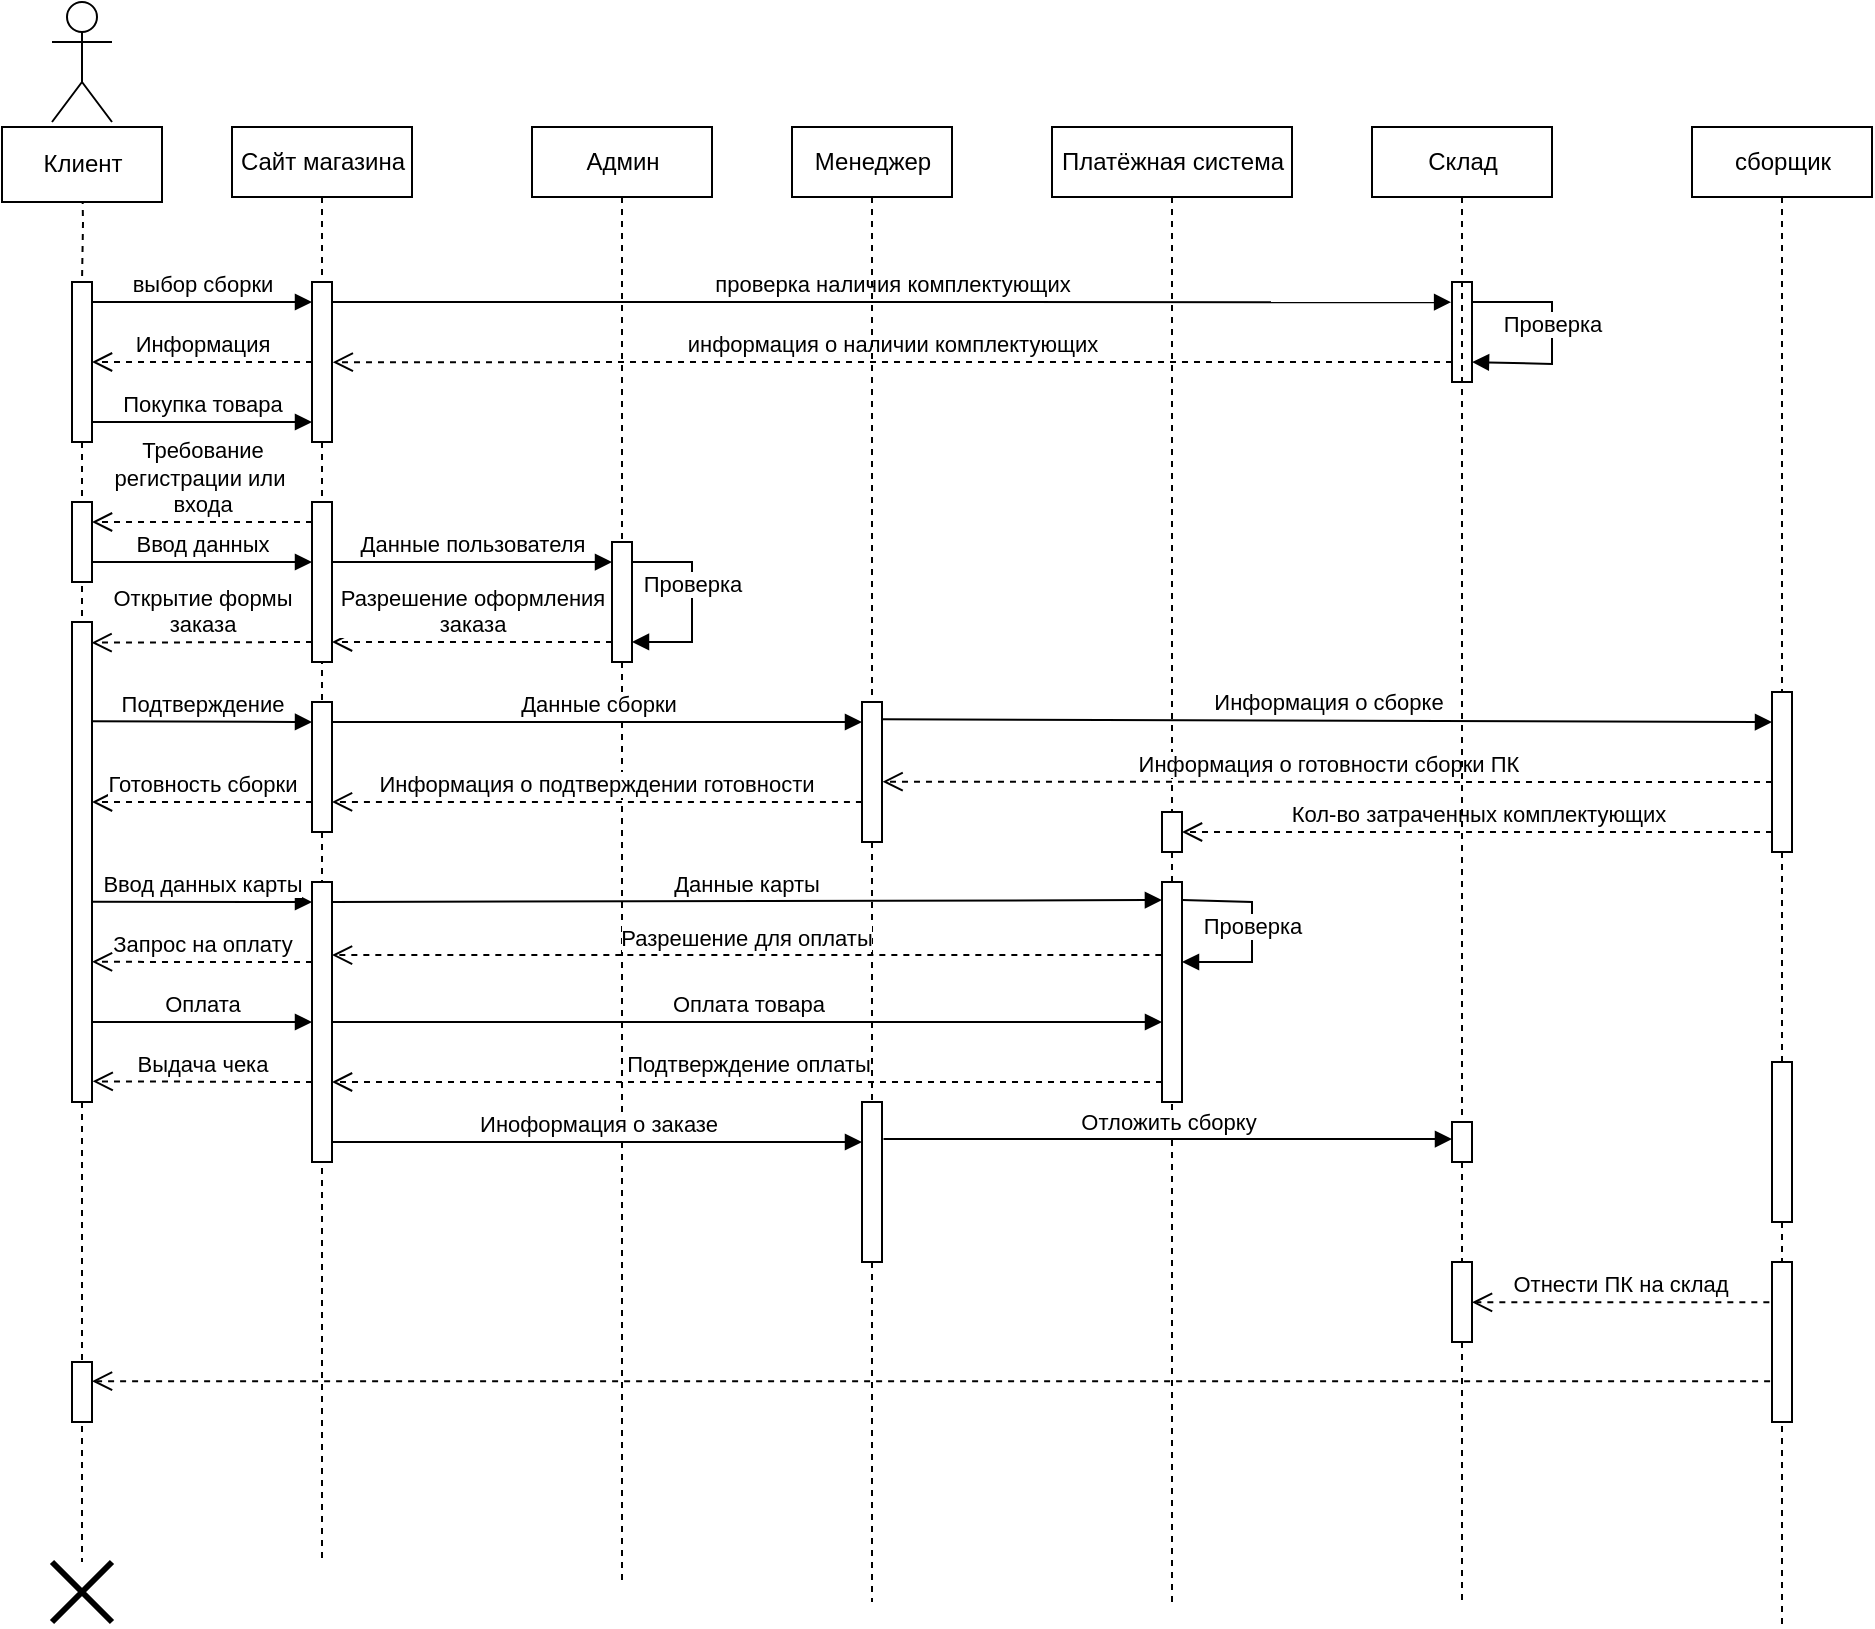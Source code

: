 <mxfile version="20.6.0" type="device"><diagram id="BouKs0WgMKjtlyip9SaY" name="Страница 1"><mxGraphModel dx="2033" dy="689" grid="1" gridSize="10" guides="1" tooltips="1" connect="1" arrows="1" fold="1" page="0" pageScale="1" pageWidth="827" pageHeight="1169" math="0" shadow="0"><root><mxCell id="0"/><mxCell id="1" parent="0"/><mxCell id="A7tu7Sk_aALmsSHh0as_-598" style="edgeStyle=orthogonalEdgeStyle;rounded=0;orthogonalLoop=1;jettySize=auto;html=1;endArrow=none;endFill=0;dashed=1;startArrow=none;" edge="1" parent="1" source="A7tu7Sk_aALmsSHh0as_-609"><mxGeometry relative="1" as="geometry"><mxPoint x="400" y="1370" as="targetPoint"/></mxGeometry></mxCell><mxCell id="A7tu7Sk_aALmsSHh0as_-599" style="edgeStyle=orthogonalEdgeStyle;rounded=0;orthogonalLoop=1;jettySize=auto;html=1;dashed=1;endArrow=none;endFill=0;startArrow=none;" edge="1" parent="1" source="A7tu7Sk_aALmsSHh0as_-645"><mxGeometry relative="1" as="geometry"><mxPoint x="520" y="1370" as="targetPoint"/></mxGeometry></mxCell><mxCell id="A7tu7Sk_aALmsSHh0as_-600" value="Сайт магазина" style="html=1;" vertex="1" parent="1"><mxGeometry x="475" y="652.5" width="90" height="35" as="geometry"/></mxCell><mxCell id="A7tu7Sk_aALmsSHh0as_-601" style="edgeStyle=orthogonalEdgeStyle;rounded=0;orthogonalLoop=1;jettySize=auto;html=1;dashed=1;endArrow=none;endFill=0;startArrow=none;" edge="1" parent="1" source="A7tu7Sk_aALmsSHh0as_-621"><mxGeometry relative="1" as="geometry"><mxPoint x="670" y="1380" as="targetPoint"/></mxGeometry></mxCell><mxCell id="A7tu7Sk_aALmsSHh0as_-602" value="Админ" style="html=1;" vertex="1" parent="1"><mxGeometry x="625" y="652.5" width="90" height="35" as="geometry"/></mxCell><mxCell id="A7tu7Sk_aALmsSHh0as_-603" style="edgeStyle=orthogonalEdgeStyle;rounded=0;orthogonalLoop=1;jettySize=auto;html=1;dashed=1;endArrow=none;endFill=0;startArrow=none;" edge="1" parent="1" source="A7tu7Sk_aALmsSHh0as_-667"><mxGeometry relative="1" as="geometry"><mxPoint x="1090" y="1390" as="targetPoint"/></mxGeometry></mxCell><mxCell id="A7tu7Sk_aALmsSHh0as_-604" value="Склад" style="html=1;" vertex="1" parent="1"><mxGeometry x="1045" y="652.5" width="90" height="35" as="geometry"/></mxCell><mxCell id="A7tu7Sk_aALmsSHh0as_-605" style="edgeStyle=orthogonalEdgeStyle;rounded=0;orthogonalLoop=1;jettySize=auto;html=1;dashed=1;endArrow=none;endFill=0;startArrow=none;" edge="1" parent="1" source="A7tu7Sk_aALmsSHh0as_-665"><mxGeometry relative="1" as="geometry"><mxPoint x="1250" y="1400.952" as="targetPoint"/></mxGeometry></mxCell><mxCell id="A7tu7Sk_aALmsSHh0as_-606" value="сборщик" style="html=1;" vertex="1" parent="1"><mxGeometry x="1205" y="652.5" width="90" height="35" as="geometry"/></mxCell><mxCell id="A7tu7Sk_aALmsSHh0as_-607" value="" style="html=1;points=[];perimeter=orthogonalPerimeter;" vertex="1" parent="1"><mxGeometry x="515" y="730" width="10" height="80" as="geometry"/></mxCell><mxCell id="A7tu7Sk_aALmsSHh0as_-608" value="" style="edgeStyle=orthogonalEdgeStyle;rounded=0;orthogonalLoop=1;jettySize=auto;html=1;dashed=1;endArrow=none;endFill=0;" edge="1" parent="1" source="A7tu7Sk_aALmsSHh0as_-600" target="A7tu7Sk_aALmsSHh0as_-607"><mxGeometry relative="1" as="geometry"><mxPoint x="520" y="1220" as="targetPoint"/><mxPoint x="520" y="695" as="sourcePoint"/></mxGeometry></mxCell><mxCell id="A7tu7Sk_aALmsSHh0as_-609" value="" style="html=1;points=[];perimeter=orthogonalPerimeter;" vertex="1" parent="1"><mxGeometry x="395" y="730" width="10" height="80" as="geometry"/></mxCell><mxCell id="A7tu7Sk_aALmsSHh0as_-610" value="" style="edgeStyle=orthogonalEdgeStyle;rounded=0;orthogonalLoop=1;jettySize=auto;html=1;endArrow=none;endFill=0;dashed=1;" edge="1" parent="1" target="A7tu7Sk_aALmsSHh0as_-609"><mxGeometry relative="1" as="geometry"><mxPoint x="400" y="1220" as="targetPoint"/><mxPoint x="400" y="670" as="sourcePoint"/></mxGeometry></mxCell><mxCell id="A7tu7Sk_aALmsSHh0as_-611" value="выбор сборки" style="html=1;verticalAlign=bottom;endArrow=block;rounded=0;entryX=0;entryY=0.125;entryDx=0;entryDy=0;entryPerimeter=0;" edge="1" parent="1" target="A7tu7Sk_aALmsSHh0as_-607"><mxGeometry width="80" relative="1" as="geometry"><mxPoint x="405" y="740" as="sourcePoint"/><mxPoint x="485" y="740" as="targetPoint"/></mxGeometry></mxCell><mxCell id="A7tu7Sk_aALmsSHh0as_-612" value="" style="html=1;points=[];perimeter=orthogonalPerimeter;" vertex="1" parent="1"><mxGeometry x="1085" y="730" width="10" height="50" as="geometry"/></mxCell><mxCell id="A7tu7Sk_aALmsSHh0as_-613" value="проверка наличия комплектующих" style="html=1;verticalAlign=bottom;endArrow=block;rounded=0;entryX=-0.045;entryY=0.202;entryDx=0;entryDy=0;entryPerimeter=0;" edge="1" parent="1" target="A7tu7Sk_aALmsSHh0as_-612"><mxGeometry width="80" relative="1" as="geometry"><mxPoint x="525" y="740" as="sourcePoint"/><mxPoint x="605" y="740" as="targetPoint"/></mxGeometry></mxCell><mxCell id="A7tu7Sk_aALmsSHh0as_-614" value="Проверка&lt;br&gt;" style="html=1;verticalAlign=bottom;endArrow=block;rounded=0;entryX=1;entryY=0.8;entryDx=0;entryDy=0;entryPerimeter=0;" edge="1" parent="1" target="A7tu7Sk_aALmsSHh0as_-612"><mxGeometry x="0.081" width="80" relative="1" as="geometry"><mxPoint x="1095" y="740" as="sourcePoint"/><mxPoint x="1135" y="790" as="targetPoint"/><Array as="points"><mxPoint x="1135" y="740"/><mxPoint x="1135" y="771"/></Array><mxPoint as="offset"/></mxGeometry></mxCell><mxCell id="A7tu7Sk_aALmsSHh0as_-615" value="информация о наличии комплектующих" style="html=1;verticalAlign=bottom;endArrow=open;dashed=1;endSize=8;rounded=0;entryX=1.039;entryY=0.501;entryDx=0;entryDy=0;entryPerimeter=0;exitX=0;exitY=0.8;exitDx=0;exitDy=0;exitPerimeter=0;" edge="1" parent="1" source="A7tu7Sk_aALmsSHh0as_-612" target="A7tu7Sk_aALmsSHh0as_-607"><mxGeometry relative="1" as="geometry"><mxPoint x="815" y="770" as="sourcePoint"/><mxPoint x="535" y="770" as="targetPoint"/></mxGeometry></mxCell><mxCell id="A7tu7Sk_aALmsSHh0as_-616" value="Информация" style="html=1;verticalAlign=bottom;endArrow=open;dashed=1;endSize=8;rounded=0;entryX=1;entryY=0.5;entryDx=0;entryDy=0;entryPerimeter=0;" edge="1" parent="1" target="A7tu7Sk_aALmsSHh0as_-609"><mxGeometry relative="1" as="geometry"><mxPoint x="515" y="770" as="sourcePoint"/><mxPoint x="435" y="770" as="targetPoint"/></mxGeometry></mxCell><mxCell id="A7tu7Sk_aALmsSHh0as_-617" value="Покупка товара" style="html=1;verticalAlign=bottom;endArrow=block;rounded=0;entryX=0;entryY=0.875;entryDx=0;entryDy=0;entryPerimeter=0;" edge="1" parent="1" target="A7tu7Sk_aALmsSHh0as_-607"><mxGeometry width="80" relative="1" as="geometry"><mxPoint x="405" y="800" as="sourcePoint"/><mxPoint x="485" y="800" as="targetPoint"/></mxGeometry></mxCell><mxCell id="A7tu7Sk_aALmsSHh0as_-618" value="" style="html=1;points=[];perimeter=orthogonalPerimeter;" vertex="1" parent="1"><mxGeometry x="395" y="840" width="10" height="40" as="geometry"/></mxCell><mxCell id="A7tu7Sk_aALmsSHh0as_-619" value="Требование&lt;br&gt;регистрации или&amp;nbsp;&lt;br&gt;входа" style="html=1;verticalAlign=bottom;endArrow=open;dashed=1;endSize=8;rounded=0;exitX=0;exitY=0.125;exitDx=0;exitDy=0;exitPerimeter=0;entryX=1;entryY=0.25;entryDx=0;entryDy=0;entryPerimeter=0;" edge="1" parent="1" source="A7tu7Sk_aALmsSHh0as_-655" target="A7tu7Sk_aALmsSHh0as_-618"><mxGeometry relative="1" as="geometry"><mxPoint x="515" y="840" as="sourcePoint"/><mxPoint x="415" y="850" as="targetPoint"/></mxGeometry></mxCell><mxCell id="A7tu7Sk_aALmsSHh0as_-620" value="Ввод данных" style="html=1;verticalAlign=bottom;endArrow=block;rounded=0;entryX=0;entryY=0.375;entryDx=0;entryDy=0;entryPerimeter=0;" edge="1" parent="1" target="A7tu7Sk_aALmsSHh0as_-655"><mxGeometry width="80" relative="1" as="geometry"><mxPoint x="405" y="870" as="sourcePoint"/><mxPoint x="485" y="870" as="targetPoint"/></mxGeometry></mxCell><mxCell id="A7tu7Sk_aALmsSHh0as_-621" value="" style="html=1;points=[];perimeter=orthogonalPerimeter;" vertex="1" parent="1"><mxGeometry x="665" y="860" width="10" height="60" as="geometry"/></mxCell><mxCell id="A7tu7Sk_aALmsSHh0as_-622" value="" style="edgeStyle=orthogonalEdgeStyle;rounded=0;orthogonalLoop=1;jettySize=auto;html=1;dashed=1;endArrow=none;endFill=0;" edge="1" parent="1" source="A7tu7Sk_aALmsSHh0as_-602" target="A7tu7Sk_aALmsSHh0as_-621"><mxGeometry relative="1" as="geometry"><mxPoint x="670" y="1220" as="targetPoint"/><mxPoint x="670" y="695" as="sourcePoint"/></mxGeometry></mxCell><mxCell id="A7tu7Sk_aALmsSHh0as_-623" value="Данные пользователя" style="html=1;verticalAlign=bottom;endArrow=block;rounded=0;entryX=0;entryY=0.167;entryDx=0;entryDy=0;entryPerimeter=0;" edge="1" parent="1" target="A7tu7Sk_aALmsSHh0as_-621"><mxGeometry width="80" relative="1" as="geometry"><mxPoint x="525" y="870" as="sourcePoint"/><mxPoint x="605" y="870" as="targetPoint"/></mxGeometry></mxCell><mxCell id="A7tu7Sk_aALmsSHh0as_-624" value="Проверка" style="html=1;verticalAlign=bottom;endArrow=block;rounded=0;entryX=1;entryY=0.833;entryDx=0;entryDy=0;entryPerimeter=0;" edge="1" parent="1" target="A7tu7Sk_aALmsSHh0as_-621"><mxGeometry width="80" relative="1" as="geometry"><mxPoint x="675" y="870" as="sourcePoint"/><mxPoint x="755" y="870" as="targetPoint"/><Array as="points"><mxPoint x="705" y="870"/><mxPoint x="705" y="910"/></Array></mxGeometry></mxCell><mxCell id="A7tu7Sk_aALmsSHh0as_-625" value="Разрешение оформления&lt;br&gt;заказа" style="html=1;verticalAlign=bottom;endArrow=open;dashed=1;endSize=8;rounded=0;entryX=1;entryY=0.875;entryDx=0;entryDy=0;entryPerimeter=0;exitX=0;exitY=0.833;exitDx=0;exitDy=0;exitPerimeter=0;" edge="1" parent="1" source="A7tu7Sk_aALmsSHh0as_-621" target="A7tu7Sk_aALmsSHh0as_-655"><mxGeometry relative="1" as="geometry"><mxPoint x="665" y="890" as="sourcePoint"/><mxPoint x="585" y="890" as="targetPoint"/></mxGeometry></mxCell><mxCell id="A7tu7Sk_aALmsSHh0as_-626" value="Открытие формы&lt;br&gt;заказа" style="html=1;verticalAlign=bottom;endArrow=open;dashed=1;endSize=8;rounded=0;entryX=0.978;entryY=0.043;entryDx=0;entryDy=0;entryPerimeter=0;" edge="1" parent="1" target="A7tu7Sk_aALmsSHh0as_-629"><mxGeometry relative="1" as="geometry"><mxPoint x="515" y="910" as="sourcePoint"/><mxPoint x="415" y="910" as="targetPoint"/></mxGeometry></mxCell><mxCell id="A7tu7Sk_aALmsSHh0as_-627" style="edgeStyle=orthogonalEdgeStyle;rounded=0;orthogonalLoop=1;jettySize=auto;html=1;endArrow=none;endFill=0;dashed=1;startArrow=none;" edge="1" parent="1" source="A7tu7Sk_aALmsSHh0as_-641"><mxGeometry relative="1" as="geometry"><mxPoint x="945" y="1390" as="targetPoint"/></mxGeometry></mxCell><mxCell id="A7tu7Sk_aALmsSHh0as_-628" value="Платёжная система" style="html=1;" vertex="1" parent="1"><mxGeometry x="885" y="652.5" width="120" height="35" as="geometry"/></mxCell><mxCell id="A7tu7Sk_aALmsSHh0as_-629" value="" style="html=1;points=[];perimeter=orthogonalPerimeter;" vertex="1" parent="1"><mxGeometry x="395" y="900" width="10" height="240" as="geometry"/></mxCell><mxCell id="A7tu7Sk_aALmsSHh0as_-630" value="Ввод данных карты" style="html=1;verticalAlign=bottom;endArrow=block;rounded=0;exitX=1;exitY=0.583;exitDx=0;exitDy=0;exitPerimeter=0;" edge="1" parent="1" source="A7tu7Sk_aALmsSHh0as_-629"><mxGeometry width="80" relative="1" as="geometry"><mxPoint x="415" y="1040" as="sourcePoint"/><mxPoint x="515" y="1040" as="targetPoint"/></mxGeometry></mxCell><mxCell id="A7tu7Sk_aALmsSHh0as_-631" value="" style="html=1;points=[];perimeter=orthogonalPerimeter;" vertex="1" parent="1"><mxGeometry x="940" y="1030" width="10" height="110" as="geometry"/></mxCell><mxCell id="A7tu7Sk_aALmsSHh0as_-632" value="Проверка" style="html=1;verticalAlign=bottom;endArrow=block;rounded=0;exitX=1.022;exitY=0.082;exitDx=0;exitDy=0;exitPerimeter=0;" edge="1" parent="1" source="A7tu7Sk_aALmsSHh0as_-631" target="A7tu7Sk_aALmsSHh0as_-631"><mxGeometry x="0.112" width="80" relative="1" as="geometry"><mxPoint x="955" y="1040" as="sourcePoint"/><mxPoint x="955" y="1070" as="targetPoint"/><Array as="points"><mxPoint x="985" y="1040"/><mxPoint x="985" y="1070"/></Array><mxPoint as="offset"/></mxGeometry></mxCell><mxCell id="A7tu7Sk_aALmsSHh0as_-633" style="edgeStyle=orthogonalEdgeStyle;rounded=0;orthogonalLoop=1;jettySize=auto;html=1;endArrow=none;endFill=0;dashed=1;startArrow=none;" edge="1" parent="1" source="A7tu7Sk_aALmsSHh0as_-635"><mxGeometry relative="1" as="geometry"><mxPoint x="795" y="1390" as="targetPoint"/></mxGeometry></mxCell><mxCell id="A7tu7Sk_aALmsSHh0as_-634" value="Менеджер" style="html=1;" vertex="1" parent="1"><mxGeometry x="755" y="652.5" width="80" height="35" as="geometry"/></mxCell><mxCell id="A7tu7Sk_aALmsSHh0as_-635" value="" style="html=1;points=[];perimeter=orthogonalPerimeter;" vertex="1" parent="1"><mxGeometry x="790" y="940" width="10" height="70" as="geometry"/></mxCell><mxCell id="A7tu7Sk_aALmsSHh0as_-636" value="" style="edgeStyle=orthogonalEdgeStyle;rounded=0;orthogonalLoop=1;jettySize=auto;html=1;endArrow=none;endFill=0;dashed=1;" edge="1" parent="1" source="A7tu7Sk_aALmsSHh0as_-634" target="A7tu7Sk_aALmsSHh0as_-635"><mxGeometry relative="1" as="geometry"><mxPoint x="795" y="1230" as="targetPoint"/><mxPoint x="795" y="687.5" as="sourcePoint"/></mxGeometry></mxCell><mxCell id="A7tu7Sk_aALmsSHh0as_-637" value="Подтверждение" style="html=1;verticalAlign=bottom;endArrow=block;rounded=0;exitX=0.978;exitY=0.207;exitDx=0;exitDy=0;exitPerimeter=0;entryX=0;entryY=0.154;entryDx=0;entryDy=0;entryPerimeter=0;" edge="1" parent="1" source="A7tu7Sk_aALmsSHh0as_-629" target="A7tu7Sk_aALmsSHh0as_-645"><mxGeometry width="80" relative="1" as="geometry"><mxPoint x="415" y="950" as="sourcePoint"/><mxPoint x="505" y="950" as="targetPoint"/></mxGeometry></mxCell><mxCell id="A7tu7Sk_aALmsSHh0as_-638" value="Информация о сборке" style="html=1;verticalAlign=bottom;endArrow=block;rounded=0;entryX=0;entryY=0.188;entryDx=0;entryDy=0;entryPerimeter=0;exitX=1.022;exitY=0.124;exitDx=0;exitDy=0;exitPerimeter=0;" edge="1" parent="1" source="A7tu7Sk_aALmsSHh0as_-635" target="A7tu7Sk_aALmsSHh0as_-639"><mxGeometry width="80" relative="1" as="geometry"><mxPoint x="805" y="950" as="sourcePoint"/><mxPoint x="1235" y="950" as="targetPoint"/></mxGeometry></mxCell><mxCell id="A7tu7Sk_aALmsSHh0as_-639" value="" style="html=1;points=[];perimeter=orthogonalPerimeter;" vertex="1" parent="1"><mxGeometry x="1245" y="935" width="10" height="80" as="geometry"/></mxCell><mxCell id="A7tu7Sk_aALmsSHh0as_-640" value="" style="edgeStyle=orthogonalEdgeStyle;rounded=0;orthogonalLoop=1;jettySize=auto;html=1;dashed=1;endArrow=none;endFill=0;" edge="1" parent="1" source="A7tu7Sk_aALmsSHh0as_-606" target="A7tu7Sk_aALmsSHh0as_-639"><mxGeometry relative="1" as="geometry"><mxPoint x="1250.0" y="1220.0" as="targetPoint"/><mxPoint x="1250.0" y="687.5" as="sourcePoint"/></mxGeometry></mxCell><mxCell id="A7tu7Sk_aALmsSHh0as_-641" value="" style="html=1;points=[];perimeter=orthogonalPerimeter;" vertex="1" parent="1"><mxGeometry x="940" y="995" width="10" height="20" as="geometry"/></mxCell><mxCell id="A7tu7Sk_aALmsSHh0as_-642" value="" style="edgeStyle=orthogonalEdgeStyle;rounded=0;orthogonalLoop=1;jettySize=auto;html=1;endArrow=none;endFill=0;dashed=1;" edge="1" parent="1" source="A7tu7Sk_aALmsSHh0as_-628" target="A7tu7Sk_aALmsSHh0as_-641"><mxGeometry relative="1" as="geometry"><mxPoint x="945" y="1230.69" as="targetPoint"/><mxPoint x="945" y="687.5" as="sourcePoint"/></mxGeometry></mxCell><mxCell id="A7tu7Sk_aALmsSHh0as_-643" value="Кол-во затраченных комплектующих" style="html=1;verticalAlign=bottom;endArrow=open;dashed=1;endSize=8;rounded=0;" edge="1" parent="1" target="A7tu7Sk_aALmsSHh0as_-641"><mxGeometry relative="1" as="geometry"><mxPoint x="1245" y="1005" as="sourcePoint"/><mxPoint x="1165" y="1005" as="targetPoint"/></mxGeometry></mxCell><mxCell id="A7tu7Sk_aALmsSHh0as_-644" value="Информация о готовности сборки ПК" style="html=1;verticalAlign=bottom;endArrow=open;dashed=1;endSize=8;rounded=0;exitX=0;exitY=0.563;exitDx=0;exitDy=0;exitPerimeter=0;entryX=1.028;entryY=0.569;entryDx=0;entryDy=0;entryPerimeter=0;" edge="1" parent="1" source="A7tu7Sk_aALmsSHh0as_-639" target="A7tu7Sk_aALmsSHh0as_-635"><mxGeometry relative="1" as="geometry"><mxPoint x="1245" y="970" as="sourcePoint"/><mxPoint x="805" y="980" as="targetPoint"/></mxGeometry></mxCell><mxCell id="A7tu7Sk_aALmsSHh0as_-645" value="" style="html=1;points=[];perimeter=orthogonalPerimeter;" vertex="1" parent="1"><mxGeometry x="515" y="940" width="10" height="65" as="geometry"/></mxCell><mxCell id="A7tu7Sk_aALmsSHh0as_-646" value="" style="edgeStyle=orthogonalEdgeStyle;rounded=0;orthogonalLoop=1;jettySize=auto;html=1;dashed=1;endArrow=none;endFill=0;startArrow=none;" edge="1" parent="1" source="A7tu7Sk_aALmsSHh0as_-607" target="A7tu7Sk_aALmsSHh0as_-645"><mxGeometry relative="1" as="geometry"><mxPoint x="520" y="1220" as="targetPoint"/><mxPoint x="520" y="810" as="sourcePoint"/></mxGeometry></mxCell><mxCell id="A7tu7Sk_aALmsSHh0as_-647" value="Информация о подтверждении готовности" style="html=1;verticalAlign=bottom;endArrow=open;dashed=1;endSize=8;rounded=0;exitX=-0.003;exitY=0.714;exitDx=0;exitDy=0;exitPerimeter=0;entryX=1;entryY=0.769;entryDx=0;entryDy=0;entryPerimeter=0;" edge="1" parent="1" source="A7tu7Sk_aALmsSHh0as_-635" target="A7tu7Sk_aALmsSHh0as_-645"><mxGeometry relative="1" as="geometry"><mxPoint x="785" y="990" as="sourcePoint"/><mxPoint x="535" y="990" as="targetPoint"/></mxGeometry></mxCell><mxCell id="A7tu7Sk_aALmsSHh0as_-648" value="Готовность сборки" style="html=1;verticalAlign=bottom;endArrow=open;dashed=1;endSize=8;rounded=0;entryX=1;entryY=0.375;entryDx=0;entryDy=0;entryPerimeter=0;" edge="1" parent="1" target="A7tu7Sk_aALmsSHh0as_-629"><mxGeometry relative="1" as="geometry"><mxPoint x="515" y="990" as="sourcePoint"/><mxPoint x="415" y="990" as="targetPoint"/></mxGeometry></mxCell><mxCell id="A7tu7Sk_aALmsSHh0as_-649" value="" style="html=1;points=[];perimeter=orthogonalPerimeter;" vertex="1" parent="1"><mxGeometry x="515" y="1030" width="10" height="140" as="geometry"/></mxCell><mxCell id="A7tu7Sk_aALmsSHh0as_-650" value="Данные карты" style="html=1;verticalAlign=bottom;endArrow=block;rounded=0;entryX=-0.004;entryY=0.082;entryDx=0;entryDy=0;entryPerimeter=0;" edge="1" parent="1" target="A7tu7Sk_aALmsSHh0as_-631"><mxGeometry width="80" relative="1" as="geometry"><mxPoint x="525" y="1040" as="sourcePoint"/><mxPoint x="935" y="1040" as="targetPoint"/></mxGeometry></mxCell><mxCell id="A7tu7Sk_aALmsSHh0as_-651" value="Разрешение для оплаты" style="html=1;verticalAlign=bottom;endArrow=open;dashed=1;endSize=8;rounded=0;exitX=-0.033;exitY=0.332;exitDx=0;exitDy=0;exitPerimeter=0;" edge="1" parent="1" source="A7tu7Sk_aALmsSHh0as_-631" target="A7tu7Sk_aALmsSHh0as_-649"><mxGeometry relative="1" as="geometry"><mxPoint x="935" y="1070" as="sourcePoint"/><mxPoint x="535" y="1070" as="targetPoint"/></mxGeometry></mxCell><mxCell id="A7tu7Sk_aALmsSHh0as_-652" value="Оплата" style="html=1;verticalAlign=bottom;endArrow=block;rounded=0;" edge="1" parent="1"><mxGeometry width="80" relative="1" as="geometry"><mxPoint x="405" y="1100" as="sourcePoint"/><mxPoint x="515" y="1100" as="targetPoint"/><Array as="points"><mxPoint x="465" y="1100"/></Array></mxGeometry></mxCell><mxCell id="A7tu7Sk_aALmsSHh0as_-653" value="Оплата товара" style="html=1;verticalAlign=bottom;endArrow=block;rounded=0;" edge="1" parent="1" target="A7tu7Sk_aALmsSHh0as_-631"><mxGeometry width="80" relative="1" as="geometry"><mxPoint x="525" y="1100" as="sourcePoint"/><mxPoint x="925" y="1100" as="targetPoint"/></mxGeometry></mxCell><mxCell id="A7tu7Sk_aALmsSHh0as_-654" value="Запрос на оплату" style="html=1;verticalAlign=bottom;endArrow=open;dashed=1;endSize=8;rounded=0;entryX=1;entryY=0.708;entryDx=0;entryDy=0;entryPerimeter=0;" edge="1" parent="1" target="A7tu7Sk_aALmsSHh0as_-629"><mxGeometry relative="1" as="geometry"><mxPoint x="515" y="1070" as="sourcePoint"/><mxPoint x="435" y="1070" as="targetPoint"/></mxGeometry></mxCell><mxCell id="A7tu7Sk_aALmsSHh0as_-655" value="" style="html=1;points=[];perimeter=orthogonalPerimeter;" vertex="1" parent="1"><mxGeometry x="515" y="840" width="10" height="80" as="geometry"/></mxCell><mxCell id="A7tu7Sk_aALmsSHh0as_-656" value="Подтверждение оплаты" style="html=1;verticalAlign=bottom;endArrow=open;dashed=1;endSize=8;rounded=0;" edge="1" parent="1" source="A7tu7Sk_aALmsSHh0as_-631"><mxGeometry relative="1" as="geometry"><mxPoint x="935" y="1130" as="sourcePoint"/><mxPoint x="525" y="1130" as="targetPoint"/></mxGeometry></mxCell><mxCell id="A7tu7Sk_aALmsSHh0as_-657" value="Данные сборки" style="html=1;verticalAlign=bottom;endArrow=block;rounded=0;" edge="1" parent="1" target="A7tu7Sk_aALmsSHh0as_-635"><mxGeometry width="80" relative="1" as="geometry"><mxPoint x="525" y="950" as="sourcePoint"/><mxPoint x="605" y="950" as="targetPoint"/></mxGeometry></mxCell><mxCell id="A7tu7Sk_aALmsSHh0as_-658" value="Выдача чека" style="html=1;verticalAlign=bottom;endArrow=open;dashed=1;endSize=8;rounded=0;entryX=1.035;entryY=0.957;entryDx=0;entryDy=0;entryPerimeter=0;" edge="1" parent="1" target="A7tu7Sk_aALmsSHh0as_-629"><mxGeometry relative="1" as="geometry"><mxPoint x="515" y="1130" as="sourcePoint"/><mxPoint x="435" y="1130" as="targetPoint"/></mxGeometry></mxCell><mxCell id="A7tu7Sk_aALmsSHh0as_-659" value="" style="html=1;points=[];perimeter=orthogonalPerimeter;" vertex="1" parent="1"><mxGeometry x="790" y="1140" width="10" height="80" as="geometry"/></mxCell><mxCell id="A7tu7Sk_aALmsSHh0as_-660" value="Иноформация о заказе" style="html=1;verticalAlign=bottom;endArrow=block;rounded=0;" edge="1" parent="1" target="A7tu7Sk_aALmsSHh0as_-659"><mxGeometry width="80" relative="1" as="geometry"><mxPoint x="525" y="1160" as="sourcePoint"/><mxPoint x="785" y="1160" as="targetPoint"/></mxGeometry></mxCell><mxCell id="A7tu7Sk_aALmsSHh0as_-661" value="" style="html=1;points=[];perimeter=orthogonalPerimeter;" vertex="1" parent="1"><mxGeometry x="1085" y="1150" width="10" height="20" as="geometry"/></mxCell><mxCell id="A7tu7Sk_aALmsSHh0as_-662" value="" style="edgeStyle=orthogonalEdgeStyle;rounded=0;orthogonalLoop=1;jettySize=auto;html=1;dashed=1;endArrow=none;endFill=0;" edge="1" parent="1" source="A7tu7Sk_aALmsSHh0as_-604" target="A7tu7Sk_aALmsSHh0as_-661"><mxGeometry relative="1" as="geometry"><mxPoint x="1090" y="1220" as="targetPoint"/><mxPoint x="1090" y="687.5" as="sourcePoint"/></mxGeometry></mxCell><mxCell id="A7tu7Sk_aALmsSHh0as_-663" value="Отложить сборку" style="html=1;verticalAlign=bottom;endArrow=block;rounded=0;exitX=1.075;exitY=0.232;exitDx=0;exitDy=0;exitPerimeter=0;" edge="1" parent="1" source="A7tu7Sk_aALmsSHh0as_-659" target="A7tu7Sk_aALmsSHh0as_-661"><mxGeometry width="80" relative="1" as="geometry"><mxPoint x="805" y="1170" as="sourcePoint"/><mxPoint x="885" y="1170" as="targetPoint"/></mxGeometry></mxCell><mxCell id="A7tu7Sk_aALmsSHh0as_-665" value="" style="html=1;points=[];perimeter=orthogonalPerimeter;" vertex="1" parent="1"><mxGeometry x="1245" y="1120" width="10" height="80" as="geometry"/></mxCell><mxCell id="A7tu7Sk_aALmsSHh0as_-666" value="" style="edgeStyle=orthogonalEdgeStyle;rounded=0;orthogonalLoop=1;jettySize=auto;html=1;dashed=1;endArrow=none;endFill=0;startArrow=none;" edge="1" parent="1" source="A7tu7Sk_aALmsSHh0as_-639" target="A7tu7Sk_aALmsSHh0as_-665"><mxGeometry relative="1" as="geometry"><mxPoint x="1250" y="1220" as="targetPoint"/><mxPoint x="1250" y="1015" as="sourcePoint"/></mxGeometry></mxCell><mxCell id="A7tu7Sk_aALmsSHh0as_-667" value="" style="html=1;points=[];perimeter=orthogonalPerimeter;" vertex="1" parent="1"><mxGeometry x="1085" y="1220" width="10" height="40" as="geometry"/></mxCell><mxCell id="A7tu7Sk_aALmsSHh0as_-668" value="" style="edgeStyle=orthogonalEdgeStyle;rounded=0;orthogonalLoop=1;jettySize=auto;html=1;dashed=1;endArrow=none;endFill=0;startArrow=none;" edge="1" parent="1" source="A7tu7Sk_aALmsSHh0as_-661" target="A7tu7Sk_aALmsSHh0as_-667"><mxGeometry relative="1" as="geometry"><mxPoint x="1090" y="1280" as="targetPoint"/><mxPoint x="1090" y="1170" as="sourcePoint"/></mxGeometry></mxCell><mxCell id="A7tu7Sk_aALmsSHh0as_-669" value="" style="html=1;points=[];perimeter=orthogonalPerimeter;" vertex="1" parent="1"><mxGeometry x="1245" y="1220" width="10" height="80" as="geometry"/></mxCell><mxCell id="A7tu7Sk_aALmsSHh0as_-670" value="Отнести ПК на склад" style="html=1;verticalAlign=bottom;endArrow=open;dashed=1;endSize=8;rounded=0;exitX=-0.133;exitY=0.252;exitDx=0;exitDy=0;exitPerimeter=0;" edge="1" parent="1" source="A7tu7Sk_aALmsSHh0as_-669" target="A7tu7Sk_aALmsSHh0as_-667"><mxGeometry relative="1" as="geometry"><mxPoint x="1235" y="1240" as="sourcePoint"/><mxPoint x="1155" y="1240" as="targetPoint"/></mxGeometry></mxCell><mxCell id="A7tu7Sk_aALmsSHh0as_-671" value="" style="html=1;verticalAlign=bottom;endArrow=open;dashed=1;endSize=8;rounded=0;exitX=-0.095;exitY=0.745;exitDx=0;exitDy=0;exitPerimeter=0;" edge="1" parent="1" source="A7tu7Sk_aALmsSHh0as_-669" target="A7tu7Sk_aALmsSHh0as_-672"><mxGeometry relative="1" as="geometry"><mxPoint x="1235" y="1280" as="sourcePoint"/><mxPoint x="415" y="1280" as="targetPoint"/></mxGeometry></mxCell><mxCell id="A7tu7Sk_aALmsSHh0as_-672" value="" style="html=1;points=[];perimeter=orthogonalPerimeter;" vertex="1" parent="1"><mxGeometry x="395" y="1270" width="10" height="30" as="geometry"/></mxCell><mxCell id="A7tu7Sk_aALmsSHh0as_-673" value="" style="shape=umlDestroy;whiteSpace=wrap;html=1;strokeWidth=3;" vertex="1" parent="1"><mxGeometry x="385" y="1370" width="30" height="30" as="geometry"/></mxCell><mxCell id="A7tu7Sk_aALmsSHh0as_-674" value="Клиент" style="html=1;" vertex="1" parent="1"><mxGeometry x="360" y="652.5" width="80" height="37.5" as="geometry"/></mxCell><mxCell id="A7tu7Sk_aALmsSHh0as_-675" value="" style="shape=umlActor;verticalLabelPosition=bottom;verticalAlign=top;html=1;" vertex="1" parent="1"><mxGeometry x="385" y="590" width="30" height="60" as="geometry"/></mxCell></root></mxGraphModel></diagram></mxfile>
